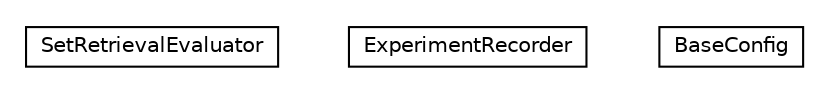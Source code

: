 #!/usr/local/bin/dot
#
# Class diagram 
# Generated by UMLGraph version 5.2 (http://www.umlgraph.org/)
#

digraph G {
	edge [fontname="Helvetica",fontsize=10,labelfontname="Helvetica",labelfontsize=10];
	node [fontname="Helvetica",fontsize=10,shape=plaintext];
	nodesep=0.25;
	ranksep=0.5;
	// com.isnotworking.recfwk.engine.SetRetrievalEvaluator
	c0 [label=<<table title="com.isnotworking.recfwk.engine.SetRetrievalEvaluator" border="0" cellborder="1" cellspacing="0" cellpadding="2" port="p" href="./SetRetrievalEvaluator.html">
		<tr><td><table border="0" cellspacing="0" cellpadding="1">
<tr><td align="center" balign="center"> SetRetrievalEvaluator </td></tr>
		</table></td></tr>
		</table>>, fontname="Helvetica", fontcolor="black", fontsize=10.0];
	// com.isnotworking.recfwk.engine.ExperimentRecorder
	c1 [label=<<table title="com.isnotworking.recfwk.engine.ExperimentRecorder" border="0" cellborder="1" cellspacing="0" cellpadding="2" port="p" href="./ExperimentRecorder.html">
		<tr><td><table border="0" cellspacing="0" cellpadding="1">
<tr><td align="center" balign="center"> ExperimentRecorder </td></tr>
		</table></td></tr>
		</table>>, fontname="Helvetica", fontcolor="black", fontsize=10.0];
	// com.isnotworking.recfwk.engine.BaseConfig
	c2 [label=<<table title="com.isnotworking.recfwk.engine.BaseConfig" border="0" cellborder="1" cellspacing="0" cellpadding="2" port="p" href="./BaseConfig.html">
		<tr><td><table border="0" cellspacing="0" cellpadding="1">
<tr><td align="center" balign="center"> BaseConfig </td></tr>
		</table></td></tr>
		</table>>, fontname="Helvetica", fontcolor="black", fontsize=10.0];
}

